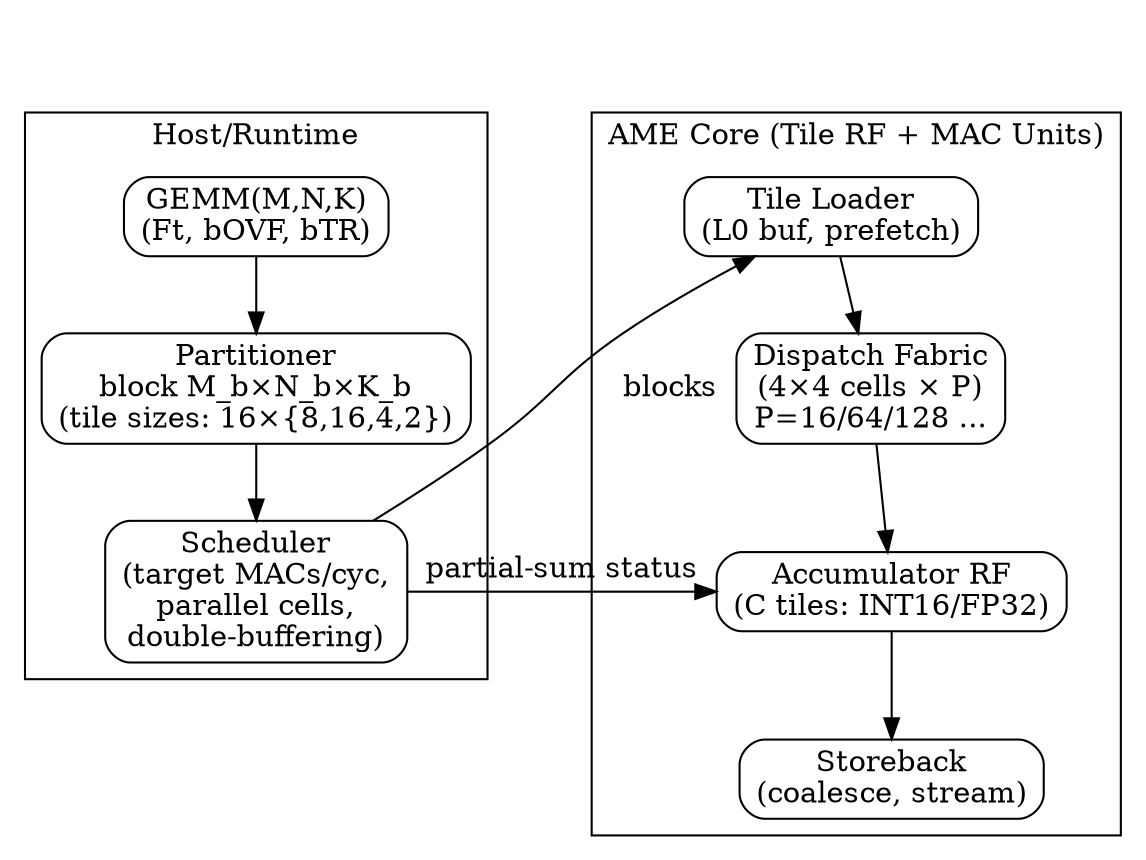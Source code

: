 digraph ScalingFlow {
  /* Use top-to-bottom layout globally so cluster internals are vertical.
     We'll place clusters side-by-side using invisible anchor nodes and a
     same-rank group. */
  rankdir=TB; node [shape=box, style=rounded];

  /* anchors declared at top-level to avoid cluster/rank conflicts */
  host_anchor [style=invis, width=0, height=0];
  core_anchor [style=invis, width=0, height=0];

  subgraph cluster_host {
    label="Host/Runtime";
    A[label="GEMM(M,N,K)\n(Ft, bOVF, bTR)"];
    B[label="Partitioner\nblock M_b×N_b×K_b\n(tile sizes: 16×{8,16,4,2})"];
    C[label="Scheduler\n(target MACs/cyc,\nparallel cells,\ndouble-buffering)"];
    A->B->C;
  }

  subgraph cluster_core {
    label="AME Core (Tile RF + MAC Units)";
    D[label="Tile Loader\n(L0 buf, prefetch)"];
    E[label="Dispatch Fabric\n(4×4 cells × P)\nP=16/64/128 ..."];
    F[label="Accumulator RF\n(C tiles: INT16/FP32)"];
    G[label="Storeback\n(coalesce, stream)"];
    D->E->F->G;
  }

  /* Force the cluster anchors to be on the same rank so clusters appear side-by-side */
  { rank = same; host_anchor; core_anchor }

  /* connect global anchors into cluster internals (invisible edges) */
  host_anchor -> A [style=invis];
  core_anchor -> D [style=invis];

  C->D[label="blocks"];
  F->C[label="partial-sum status", dir=back];
}
